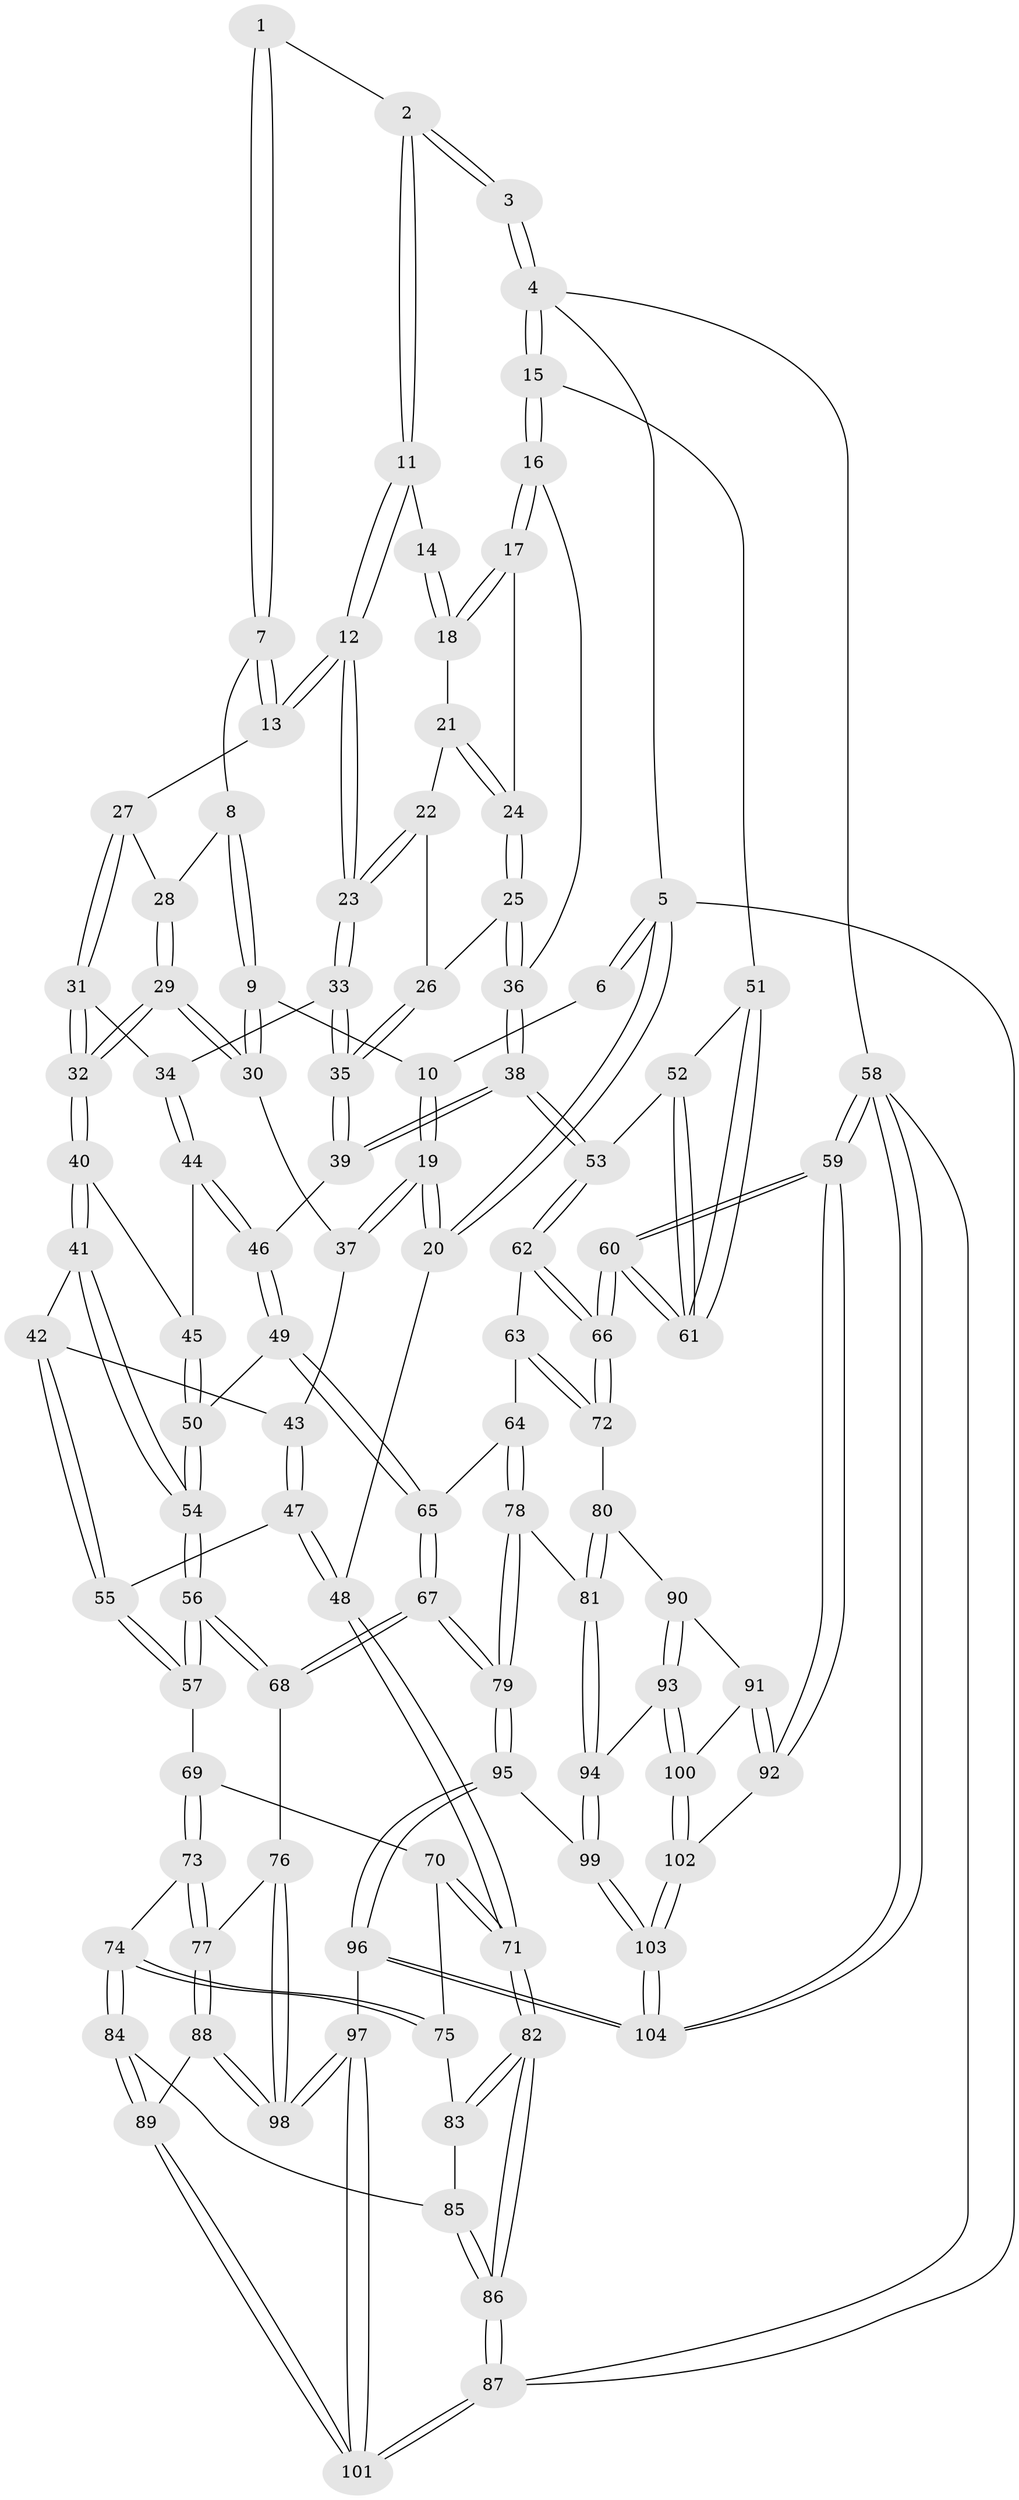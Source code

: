 // coarse degree distribution, {4: 0.5081967213114754, 5: 0.29508196721311475, 3: 0.14754098360655737, 6: 0.03278688524590164, 7: 0.01639344262295082}
// Generated by graph-tools (version 1.1) at 2025/24/03/03/25 07:24:40]
// undirected, 104 vertices, 257 edges
graph export_dot {
graph [start="1"]
  node [color=gray90,style=filled];
  1 [pos="+0.3184007672191432+0"];
  2 [pos="+0.5832685227779597+0"];
  3 [pos="+1+0"];
  4 [pos="+1+0"];
  5 [pos="+0+0"];
  6 [pos="+0.036626139756731214+0"];
  7 [pos="+0.3236255551437036+0"];
  8 [pos="+0.1988262443590877+0.14790402781123727"];
  9 [pos="+0.14148332432193092+0.18262474755592892"];
  10 [pos="+0.0925780237455617+0.07855699349778024"];
  11 [pos="+0.6048987092567779+0.08082236301050227"];
  12 [pos="+0.5737765254277439+0.17759922406207074"];
  13 [pos="+0.4149129284401972+0.10342077436423985"];
  14 [pos="+0.8348071188937288+0"];
  15 [pos="+1+0.21613342235949876"];
  16 [pos="+1+0.21697390515563872"];
  17 [pos="+0.945492863480253+0.20532870235771397"];
  18 [pos="+0.8021002925270186+0.0891327652168162"];
  19 [pos="+0+0.23042692690677097"];
  20 [pos="+0+0.22891624172812935"];
  21 [pos="+0.7903656051799185+0.10679881294140783"];
  22 [pos="+0.785195181674305+0.11067950290205116"];
  23 [pos="+0.5892467318490013+0.20286776101085147"];
  24 [pos="+0.8494877691273999+0.23409586043766897"];
  25 [pos="+0.8279507535947149+0.25689746109155115"];
  26 [pos="+0.7787078511496155+0.24589363372006384"];
  27 [pos="+0.3652741335011592+0.15507336452772444"];
  28 [pos="+0.3483078852192542+0.16241587305005464"];
  29 [pos="+0.24958736057527908+0.30668983218124324"];
  30 [pos="+0.12801431904109328+0.22670935057817038"];
  31 [pos="+0.38838687967101565+0.30786768838502143"];
  32 [pos="+0.2900909174572117+0.3793564942987164"];
  33 [pos="+0.5931834982873652+0.2299872686377234"];
  34 [pos="+0.5045055831709144+0.30895704096810445"];
  35 [pos="+0.6291937882386459+0.2666785262901857"];
  36 [pos="+0.8359006449288674+0.3160057960708018"];
  37 [pos="+0.06075701909567033+0.26685187526217796"];
  38 [pos="+0.8062377479132957+0.47619090832228783"];
  39 [pos="+0.7103848622551966+0.44219839306880604"];
  40 [pos="+0.2885063362018599+0.41311100594859573"];
  41 [pos="+0.2605452564833296+0.46271606357018263"];
  42 [pos="+0.25225764112115134+0.4680091523113479"];
  43 [pos="+0.08148408215545998+0.3758477632191578"];
  44 [pos="+0.4924894927235352+0.36511006534839274"];
  45 [pos="+0.4130255874167045+0.43165885857279823"];
  46 [pos="+0.5647612816079741+0.5262239094710142"];
  47 [pos="+0+0.5250551718987003"];
  48 [pos="+0+0.5681892673675135"];
  49 [pos="+0.5502057638218216+0.5439429709489494"];
  50 [pos="+0.5060946061579842+0.5519644998493056"];
  51 [pos="+1+0.23622799687538723"];
  52 [pos="+0.8267758977945312+0.47329424453800845"];
  53 [pos="+0.8109156443179605+0.4800213077609499"];
  54 [pos="+0.42750790680729417+0.6031648093744844"];
  55 [pos="+0.1745906892508889+0.5783920778095449"];
  56 [pos="+0.37190804778302555+0.7538569132769504"];
  57 [pos="+0.18762770609208365+0.643644003303171"];
  58 [pos="+1+1"];
  59 [pos="+1+0.9799136914220582"];
  60 [pos="+1+0.706752560011115"];
  61 [pos="+1+0.5731543248673112"];
  62 [pos="+0.8297629110871105+0.5681482723786024"];
  63 [pos="+0.7984291293358682+0.6500954068208192"];
  64 [pos="+0.6799333322163523+0.7045372637932502"];
  65 [pos="+0.6154624267650219+0.6770791543938485"];
  66 [pos="+1+0.7059352454937403"];
  67 [pos="+0.45712596002822664+0.7989376170887459"];
  68 [pos="+0.3719218412549187+0.7538975046428305"];
  69 [pos="+0.14413082305596517+0.6954321885494414"];
  70 [pos="+0.10432799733872654+0.7117321510340671"];
  71 [pos="+0+0.6055987369372505"];
  72 [pos="+0.8470209484981875+0.7476251731916336"];
  73 [pos="+0.16338806000443432+0.8135472959192289"];
  74 [pos="+0.1192422125272338+0.8220983324550074"];
  75 [pos="+0.05550431091390478+0.7817201182579914"];
  76 [pos="+0.33046287848298317+0.8060069519770712"];
  77 [pos="+0.21887128017183766+0.8754029824096463"];
  78 [pos="+0.6764171399572674+0.7671523346862431"];
  79 [pos="+0.4972885269594826+0.8557654939846654"];
  80 [pos="+0.8472615502206853+0.8026339180186494"];
  81 [pos="+0.7076191143902231+0.8570636655295855"];
  82 [pos="+0+0.7087929109426229"];
  83 [pos="+0.045703700867588654+0.7883524099239266"];
  84 [pos="+0.06601279521705164+0.8951210418049388"];
  85 [pos="+0.04532320226265574+0.8906764106583881"];
  86 [pos="+0+1"];
  87 [pos="+0+1"];
  88 [pos="+0.20887950252275425+0.8981073433964183"];
  89 [pos="+0.14542641977866028+0.9389897822558616"];
  90 [pos="+0.8474055291736065+0.8028439662051593"];
  91 [pos="+0.9040165970553045+0.8660006057151319"];
  92 [pos="+0.9794211530007726+0.9016654636664393"];
  93 [pos="+0.783931809656882+0.9261946377420492"];
  94 [pos="+0.6998313684601996+0.8826555386517313"];
  95 [pos="+0.5336480669822574+0.9482750384281411"];
  96 [pos="+0.4800903977843496+1"];
  97 [pos="+0.41812050576278686+1"];
  98 [pos="+0.36252847056196946+1"];
  99 [pos="+0.6948334103754082+0.8874839462294397"];
  100 [pos="+0.8048602591212124+0.9451646582347255"];
  101 [pos="+0.056558003826504895+1"];
  102 [pos="+0.8141927398878996+1"];
  103 [pos="+0.7717682847407387+1"];
  104 [pos="+0.7620321350245225+1"];
  1 -- 2;
  1 -- 7;
  1 -- 7;
  2 -- 3;
  2 -- 3;
  2 -- 11;
  2 -- 11;
  3 -- 4;
  3 -- 4;
  4 -- 5;
  4 -- 15;
  4 -- 15;
  4 -- 58;
  5 -- 6;
  5 -- 6;
  5 -- 20;
  5 -- 20;
  5 -- 87;
  6 -- 10;
  7 -- 8;
  7 -- 13;
  7 -- 13;
  8 -- 9;
  8 -- 9;
  8 -- 28;
  9 -- 10;
  9 -- 30;
  9 -- 30;
  10 -- 19;
  10 -- 19;
  11 -- 12;
  11 -- 12;
  11 -- 14;
  12 -- 13;
  12 -- 13;
  12 -- 23;
  12 -- 23;
  13 -- 27;
  14 -- 18;
  14 -- 18;
  15 -- 16;
  15 -- 16;
  15 -- 51;
  16 -- 17;
  16 -- 17;
  16 -- 36;
  17 -- 18;
  17 -- 18;
  17 -- 24;
  18 -- 21;
  19 -- 20;
  19 -- 20;
  19 -- 37;
  19 -- 37;
  20 -- 48;
  21 -- 22;
  21 -- 24;
  21 -- 24;
  22 -- 23;
  22 -- 23;
  22 -- 26;
  23 -- 33;
  23 -- 33;
  24 -- 25;
  24 -- 25;
  25 -- 26;
  25 -- 36;
  25 -- 36;
  26 -- 35;
  26 -- 35;
  27 -- 28;
  27 -- 31;
  27 -- 31;
  28 -- 29;
  28 -- 29;
  29 -- 30;
  29 -- 30;
  29 -- 32;
  29 -- 32;
  30 -- 37;
  31 -- 32;
  31 -- 32;
  31 -- 34;
  32 -- 40;
  32 -- 40;
  33 -- 34;
  33 -- 35;
  33 -- 35;
  34 -- 44;
  34 -- 44;
  35 -- 39;
  35 -- 39;
  36 -- 38;
  36 -- 38;
  37 -- 43;
  38 -- 39;
  38 -- 39;
  38 -- 53;
  38 -- 53;
  39 -- 46;
  40 -- 41;
  40 -- 41;
  40 -- 45;
  41 -- 42;
  41 -- 54;
  41 -- 54;
  42 -- 43;
  42 -- 55;
  42 -- 55;
  43 -- 47;
  43 -- 47;
  44 -- 45;
  44 -- 46;
  44 -- 46;
  45 -- 50;
  45 -- 50;
  46 -- 49;
  46 -- 49;
  47 -- 48;
  47 -- 48;
  47 -- 55;
  48 -- 71;
  48 -- 71;
  49 -- 50;
  49 -- 65;
  49 -- 65;
  50 -- 54;
  50 -- 54;
  51 -- 52;
  51 -- 61;
  51 -- 61;
  52 -- 53;
  52 -- 61;
  52 -- 61;
  53 -- 62;
  53 -- 62;
  54 -- 56;
  54 -- 56;
  55 -- 57;
  55 -- 57;
  56 -- 57;
  56 -- 57;
  56 -- 68;
  56 -- 68;
  57 -- 69;
  58 -- 59;
  58 -- 59;
  58 -- 104;
  58 -- 104;
  58 -- 87;
  59 -- 60;
  59 -- 60;
  59 -- 92;
  59 -- 92;
  60 -- 61;
  60 -- 61;
  60 -- 66;
  60 -- 66;
  62 -- 63;
  62 -- 66;
  62 -- 66;
  63 -- 64;
  63 -- 72;
  63 -- 72;
  64 -- 65;
  64 -- 78;
  64 -- 78;
  65 -- 67;
  65 -- 67;
  66 -- 72;
  66 -- 72;
  67 -- 68;
  67 -- 68;
  67 -- 79;
  67 -- 79;
  68 -- 76;
  69 -- 70;
  69 -- 73;
  69 -- 73;
  70 -- 71;
  70 -- 71;
  70 -- 75;
  71 -- 82;
  71 -- 82;
  72 -- 80;
  73 -- 74;
  73 -- 77;
  73 -- 77;
  74 -- 75;
  74 -- 75;
  74 -- 84;
  74 -- 84;
  75 -- 83;
  76 -- 77;
  76 -- 98;
  76 -- 98;
  77 -- 88;
  77 -- 88;
  78 -- 79;
  78 -- 79;
  78 -- 81;
  79 -- 95;
  79 -- 95;
  80 -- 81;
  80 -- 81;
  80 -- 90;
  81 -- 94;
  81 -- 94;
  82 -- 83;
  82 -- 83;
  82 -- 86;
  82 -- 86;
  83 -- 85;
  84 -- 85;
  84 -- 89;
  84 -- 89;
  85 -- 86;
  85 -- 86;
  86 -- 87;
  86 -- 87;
  87 -- 101;
  87 -- 101;
  88 -- 89;
  88 -- 98;
  88 -- 98;
  89 -- 101;
  89 -- 101;
  90 -- 91;
  90 -- 93;
  90 -- 93;
  91 -- 92;
  91 -- 92;
  91 -- 100;
  92 -- 102;
  93 -- 94;
  93 -- 100;
  93 -- 100;
  94 -- 99;
  94 -- 99;
  95 -- 96;
  95 -- 96;
  95 -- 99;
  96 -- 97;
  96 -- 104;
  96 -- 104;
  97 -- 98;
  97 -- 98;
  97 -- 101;
  97 -- 101;
  99 -- 103;
  99 -- 103;
  100 -- 102;
  100 -- 102;
  102 -- 103;
  102 -- 103;
  103 -- 104;
  103 -- 104;
}
